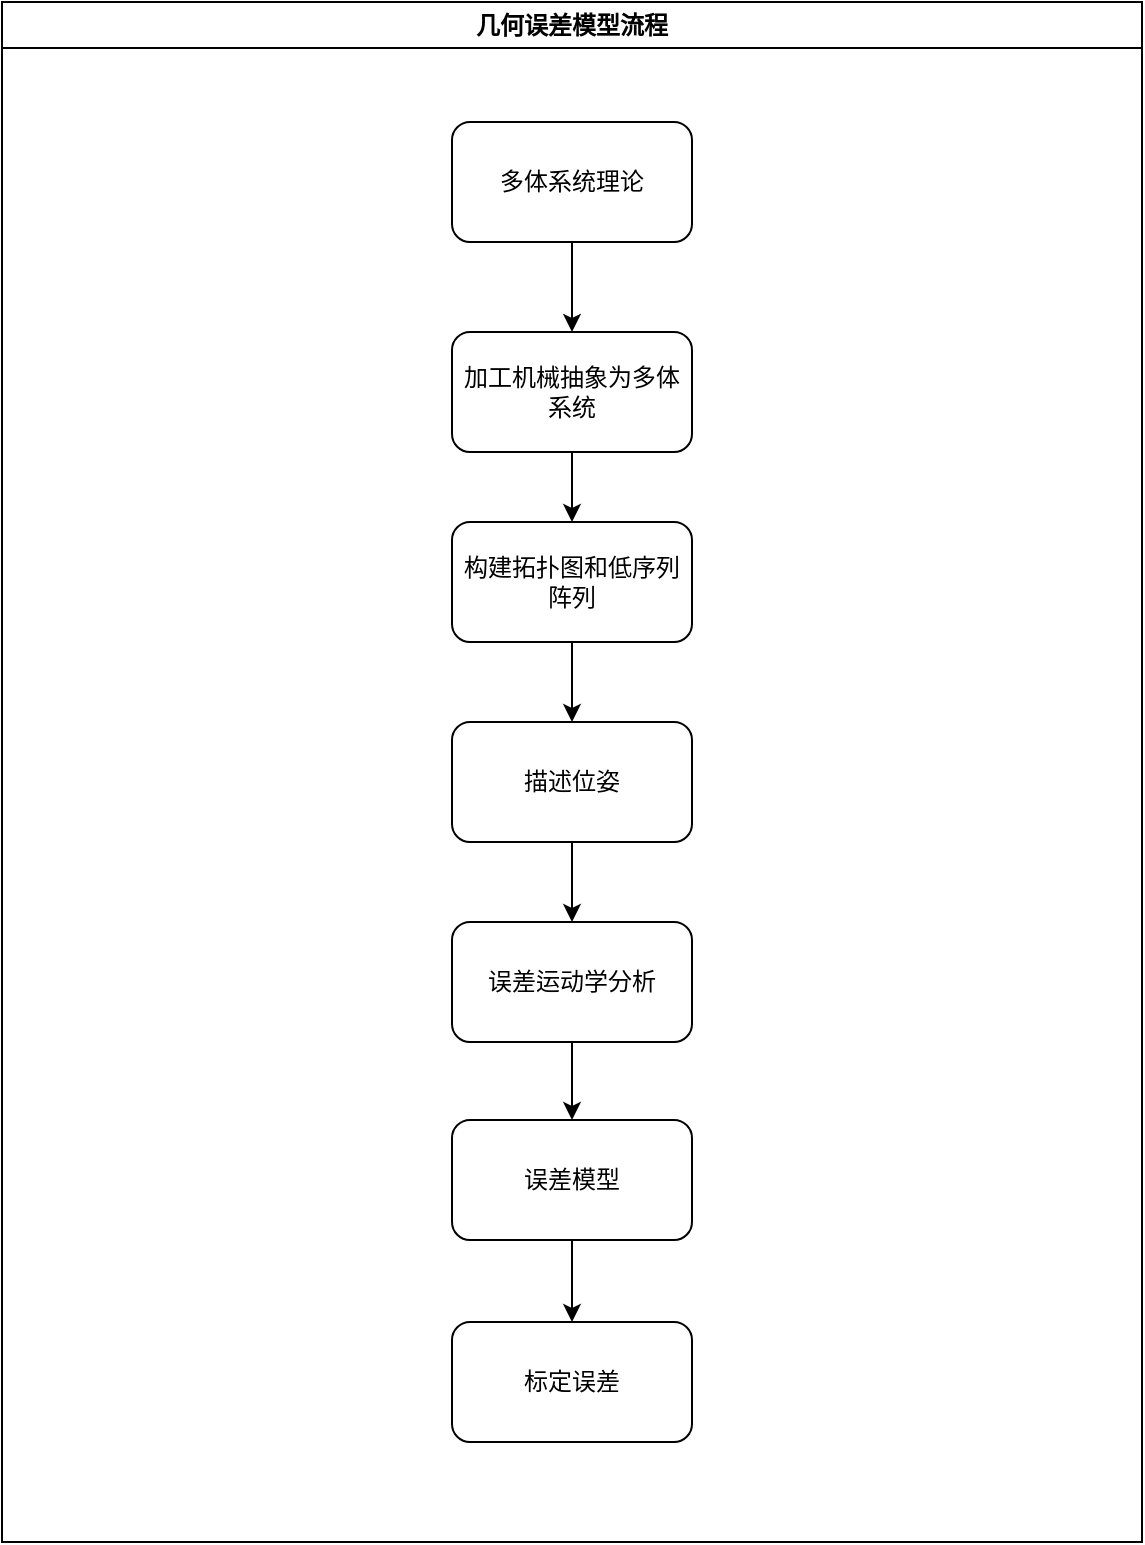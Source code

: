 <mxfile version="22.1.16" type="github">
  <diagram name="第 1 页" id="X_WzhRcTmZeRYNDWzMod">
    <mxGraphModel dx="-1571" dy="735" grid="1" gridSize="10" guides="1" tooltips="1" connect="1" arrows="1" fold="1" page="1" pageScale="1" pageWidth="827" pageHeight="1169" math="0" shadow="0">
      <root>
        <mxCell id="0" />
        <mxCell id="1" parent="0" />
        <mxCell id="tjbKjY3mX2AO3dNQOf3K-173" value="几何误差模型流程" style="swimlane;whiteSpace=wrap;html=1;" vertex="1" parent="1">
          <mxGeometry x="2590" y="550" width="570" height="770" as="geometry" />
        </mxCell>
        <mxCell id="tjbKjY3mX2AO3dNQOf3K-174" value="" style="edgeStyle=orthogonalEdgeStyle;rounded=0;orthogonalLoop=1;jettySize=auto;html=1;" edge="1" parent="tjbKjY3mX2AO3dNQOf3K-173" source="tjbKjY3mX2AO3dNQOf3K-175" target="tjbKjY3mX2AO3dNQOf3K-177">
          <mxGeometry relative="1" as="geometry" />
        </mxCell>
        <mxCell id="tjbKjY3mX2AO3dNQOf3K-175" value="多体系统理论" style="rounded=1;whiteSpace=wrap;html=1;" vertex="1" parent="tjbKjY3mX2AO3dNQOf3K-173">
          <mxGeometry x="225" y="60" width="120" height="60" as="geometry" />
        </mxCell>
        <mxCell id="tjbKjY3mX2AO3dNQOf3K-176" value="" style="edgeStyle=orthogonalEdgeStyle;rounded=0;orthogonalLoop=1;jettySize=auto;html=1;" edge="1" parent="tjbKjY3mX2AO3dNQOf3K-173" source="tjbKjY3mX2AO3dNQOf3K-177" target="tjbKjY3mX2AO3dNQOf3K-179">
          <mxGeometry relative="1" as="geometry" />
        </mxCell>
        <mxCell id="tjbKjY3mX2AO3dNQOf3K-177" value="加工机械抽象为多体系统" style="rounded=1;whiteSpace=wrap;html=1;" vertex="1" parent="tjbKjY3mX2AO3dNQOf3K-173">
          <mxGeometry x="225" y="165" width="120" height="60" as="geometry" />
        </mxCell>
        <mxCell id="tjbKjY3mX2AO3dNQOf3K-178" value="" style="edgeStyle=orthogonalEdgeStyle;rounded=0;orthogonalLoop=1;jettySize=auto;html=1;" edge="1" parent="tjbKjY3mX2AO3dNQOf3K-173" source="tjbKjY3mX2AO3dNQOf3K-179" target="tjbKjY3mX2AO3dNQOf3K-181">
          <mxGeometry relative="1" as="geometry" />
        </mxCell>
        <mxCell id="tjbKjY3mX2AO3dNQOf3K-179" value="构建拓扑图和低序列阵列" style="rounded=1;whiteSpace=wrap;html=1;" vertex="1" parent="tjbKjY3mX2AO3dNQOf3K-173">
          <mxGeometry x="225" y="260" width="120" height="60" as="geometry" />
        </mxCell>
        <mxCell id="tjbKjY3mX2AO3dNQOf3K-180" value="" style="edgeStyle=orthogonalEdgeStyle;rounded=0;orthogonalLoop=1;jettySize=auto;html=1;" edge="1" parent="tjbKjY3mX2AO3dNQOf3K-173" source="tjbKjY3mX2AO3dNQOf3K-181" target="tjbKjY3mX2AO3dNQOf3K-183">
          <mxGeometry relative="1" as="geometry" />
        </mxCell>
        <mxCell id="tjbKjY3mX2AO3dNQOf3K-181" value="描述位姿" style="rounded=1;whiteSpace=wrap;html=1;" vertex="1" parent="tjbKjY3mX2AO3dNQOf3K-173">
          <mxGeometry x="225" y="360" width="120" height="60" as="geometry" />
        </mxCell>
        <mxCell id="tjbKjY3mX2AO3dNQOf3K-182" value="" style="edgeStyle=orthogonalEdgeStyle;rounded=0;orthogonalLoop=1;jettySize=auto;html=1;" edge="1" parent="tjbKjY3mX2AO3dNQOf3K-173" source="tjbKjY3mX2AO3dNQOf3K-183" target="tjbKjY3mX2AO3dNQOf3K-185">
          <mxGeometry relative="1" as="geometry" />
        </mxCell>
        <mxCell id="tjbKjY3mX2AO3dNQOf3K-183" value="误差运动学分析" style="rounded=1;whiteSpace=wrap;html=1;" vertex="1" parent="tjbKjY3mX2AO3dNQOf3K-173">
          <mxGeometry x="225" y="460" width="120" height="60" as="geometry" />
        </mxCell>
        <mxCell id="tjbKjY3mX2AO3dNQOf3K-184" value="" style="edgeStyle=orthogonalEdgeStyle;rounded=0;orthogonalLoop=1;jettySize=auto;html=1;" edge="1" parent="tjbKjY3mX2AO3dNQOf3K-173" source="tjbKjY3mX2AO3dNQOf3K-185" target="tjbKjY3mX2AO3dNQOf3K-186">
          <mxGeometry relative="1" as="geometry" />
        </mxCell>
        <mxCell id="tjbKjY3mX2AO3dNQOf3K-185" value="误差模型" style="rounded=1;whiteSpace=wrap;html=1;" vertex="1" parent="tjbKjY3mX2AO3dNQOf3K-173">
          <mxGeometry x="225" y="559" width="120" height="60" as="geometry" />
        </mxCell>
        <mxCell id="tjbKjY3mX2AO3dNQOf3K-186" value="标定误差" style="rounded=1;whiteSpace=wrap;html=1;" vertex="1" parent="tjbKjY3mX2AO3dNQOf3K-173">
          <mxGeometry x="225" y="660" width="120" height="60" as="geometry" />
        </mxCell>
      </root>
    </mxGraphModel>
  </diagram>
</mxfile>
